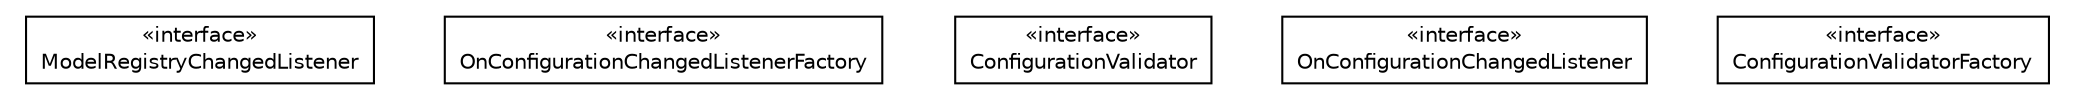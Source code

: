 #!/usr/local/bin/dot
#
# Class diagram 
# Generated by UMLGraph version R5_6-24-gf6e263 (http://www.umlgraph.org/)
#

digraph G {
	edge [fontname="Helvetica",fontsize=10,labelfontname="Helvetica",labelfontsize=10];
	node [fontname="Helvetica",fontsize=10,shape=plaintext];
	nodesep=0.25;
	ranksep=0.5;
	// org.universAAL.tools.ucc.configuration.model.interfaces.ModelRegistryChangedListener
	c1445519 [label=<<table title="org.universAAL.tools.ucc.configuration.model.interfaces.ModelRegistryChangedListener" border="0" cellborder="1" cellspacing="0" cellpadding="2" port="p" href="./ModelRegistryChangedListener.html">
		<tr><td><table border="0" cellspacing="0" cellpadding="1">
<tr><td align="center" balign="center"> &#171;interface&#187; </td></tr>
<tr><td align="center" balign="center"> ModelRegistryChangedListener </td></tr>
		</table></td></tr>
		</table>>, URL="./ModelRegistryChangedListener.html", fontname="Helvetica", fontcolor="black", fontsize=10.0];
	// org.universAAL.tools.ucc.configuration.model.interfaces.OnConfigurationChangedListenerFactory
	c1445520 [label=<<table title="org.universAAL.tools.ucc.configuration.model.interfaces.OnConfigurationChangedListenerFactory" border="0" cellborder="1" cellspacing="0" cellpadding="2" port="p" href="./OnConfigurationChangedListenerFactory.html">
		<tr><td><table border="0" cellspacing="0" cellpadding="1">
<tr><td align="center" balign="center"> &#171;interface&#187; </td></tr>
<tr><td align="center" balign="center"> OnConfigurationChangedListenerFactory </td></tr>
		</table></td></tr>
		</table>>, URL="./OnConfigurationChangedListenerFactory.html", fontname="Helvetica", fontcolor="black", fontsize=10.0];
	// org.universAAL.tools.ucc.configuration.model.interfaces.ConfigurationValidator
	c1445521 [label=<<table title="org.universAAL.tools.ucc.configuration.model.interfaces.ConfigurationValidator" border="0" cellborder="1" cellspacing="0" cellpadding="2" port="p" href="./ConfigurationValidator.html">
		<tr><td><table border="0" cellspacing="0" cellpadding="1">
<tr><td align="center" balign="center"> &#171;interface&#187; </td></tr>
<tr><td align="center" balign="center"> ConfigurationValidator </td></tr>
		</table></td></tr>
		</table>>, URL="./ConfigurationValidator.html", fontname="Helvetica", fontcolor="black", fontsize=10.0];
	// org.universAAL.tools.ucc.configuration.model.interfaces.OnConfigurationChangedListener
	c1445522 [label=<<table title="org.universAAL.tools.ucc.configuration.model.interfaces.OnConfigurationChangedListener" border="0" cellborder="1" cellspacing="0" cellpadding="2" port="p" href="./OnConfigurationChangedListener.html">
		<tr><td><table border="0" cellspacing="0" cellpadding="1">
<tr><td align="center" balign="center"> &#171;interface&#187; </td></tr>
<tr><td align="center" balign="center"> OnConfigurationChangedListener </td></tr>
		</table></td></tr>
		</table>>, URL="./OnConfigurationChangedListener.html", fontname="Helvetica", fontcolor="black", fontsize=10.0];
	// org.universAAL.tools.ucc.configuration.model.interfaces.ConfigurationValidatorFactory
	c1445523 [label=<<table title="org.universAAL.tools.ucc.configuration.model.interfaces.ConfigurationValidatorFactory" border="0" cellborder="1" cellspacing="0" cellpadding="2" port="p" href="./ConfigurationValidatorFactory.html">
		<tr><td><table border="0" cellspacing="0" cellpadding="1">
<tr><td align="center" balign="center"> &#171;interface&#187; </td></tr>
<tr><td align="center" balign="center"> ConfigurationValidatorFactory </td></tr>
		</table></td></tr>
		</table>>, URL="./ConfigurationValidatorFactory.html", fontname="Helvetica", fontcolor="black", fontsize=10.0];
}

